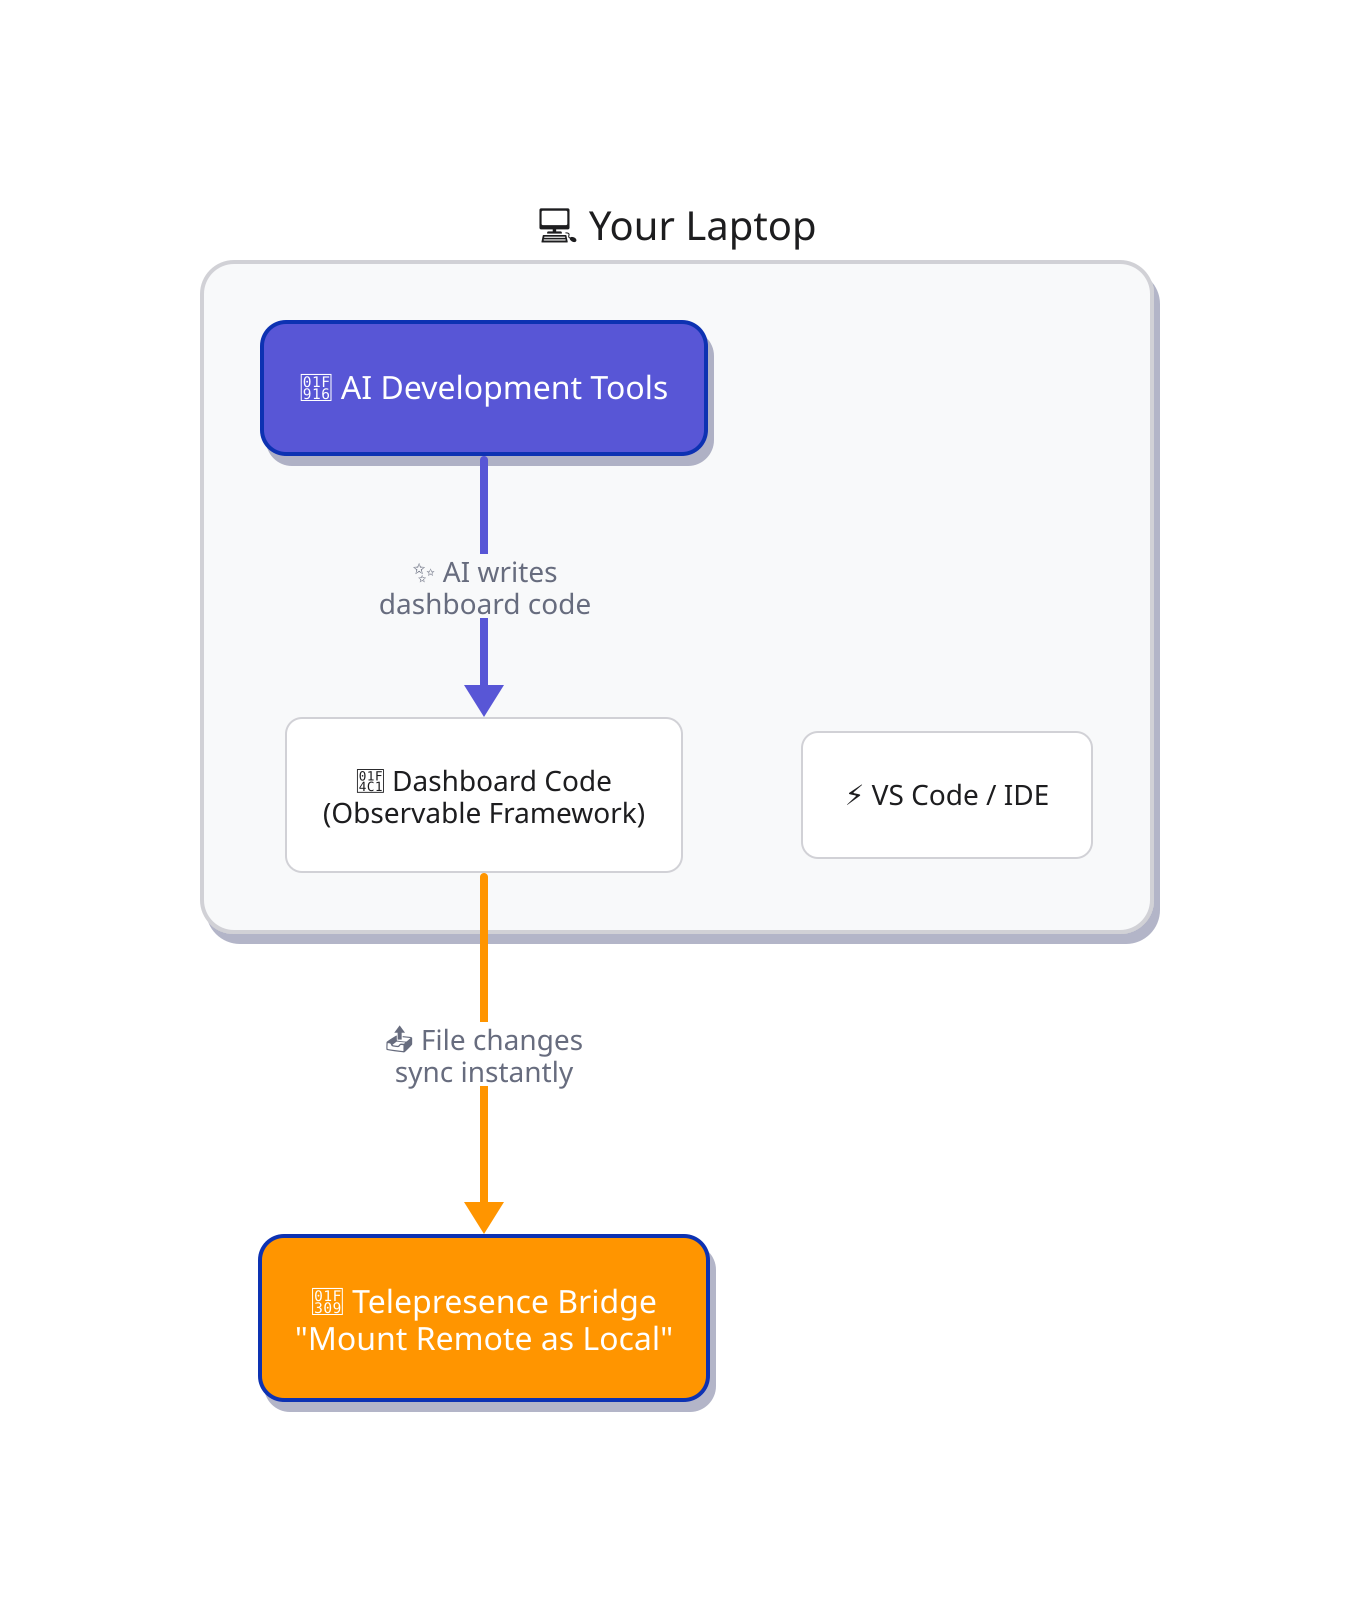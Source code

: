 # AI Development Workflow - Animation Step 2: Add Telepresence Bridge
# Second frame: Add the bridge connection

direction: down

vars: {
  d2-config: {
    layout-engine: elk
  }
}

classes: {
  laptop: {
    style.fill: "#F8F9FA"
    style.font-color: "#1D1D1F" 
    style.border-radius: 16
    style.font-size: 20
    style.bold: true
    style.stroke: "#D1D1D6"
    style.stroke-width: 2
    style.shadow: true
  }
  ai: {
    style.fill: "#5856D6"
    style.font-color: "#FFFFFF"
    style.border-radius: 12
    style.font-size: 16
    style.bold: true
    style.shadow: true
  }
  bridge: {
    style.fill: "#FF9500"
    style.font-color: "#FFFFFF" 
    style.border-radius: 12
    style.font-size: 16
    style.bold: true
    style.shadow: true
  }
  tool: {
    style.fill: "#FFFFFF"
    style.font-color: "#1D1D1F"
    style.border-radius: 8
    style.font-size: 14
    style.stroke: "#D1D1D6"
    style.stroke-width: 1
  }
}

# 💻 Your Development Environment
laptop_env: {
  label: "💻 Your Laptop"
  class: laptop

  ai_tools: {
    label: "🤖 AI Development Tools"
    class: ai
  }
  
  local_files: {
    label: "📁 Dashboard Code\n(Observable Framework)"
    class: tool
  }
  
  vs_code: {
    label: "⚡ VS Code / IDE"
    class: tool
  }
}

# 🌉 Telepresence Bridge
telepresence: {
  label: "🌉 Telepresence Bridge\n\"Mount Remote as Local\""
  class: bridge
}

# Animation flow
laptop_env.ai_tools -> laptop_env.local_files: "✨ AI writes\ndashboard code" {
  style.stroke: "#5856D6"
  style.stroke-width: 4
  style.font-size: 14
  style.bold: true
}

laptop_env.local_files -> telepresence: "📤 File changes\nsync instantly" {
  style.stroke: "#FF9500"
  style.stroke-width: 4
  style.font-size: 14
  style.bold: true
}